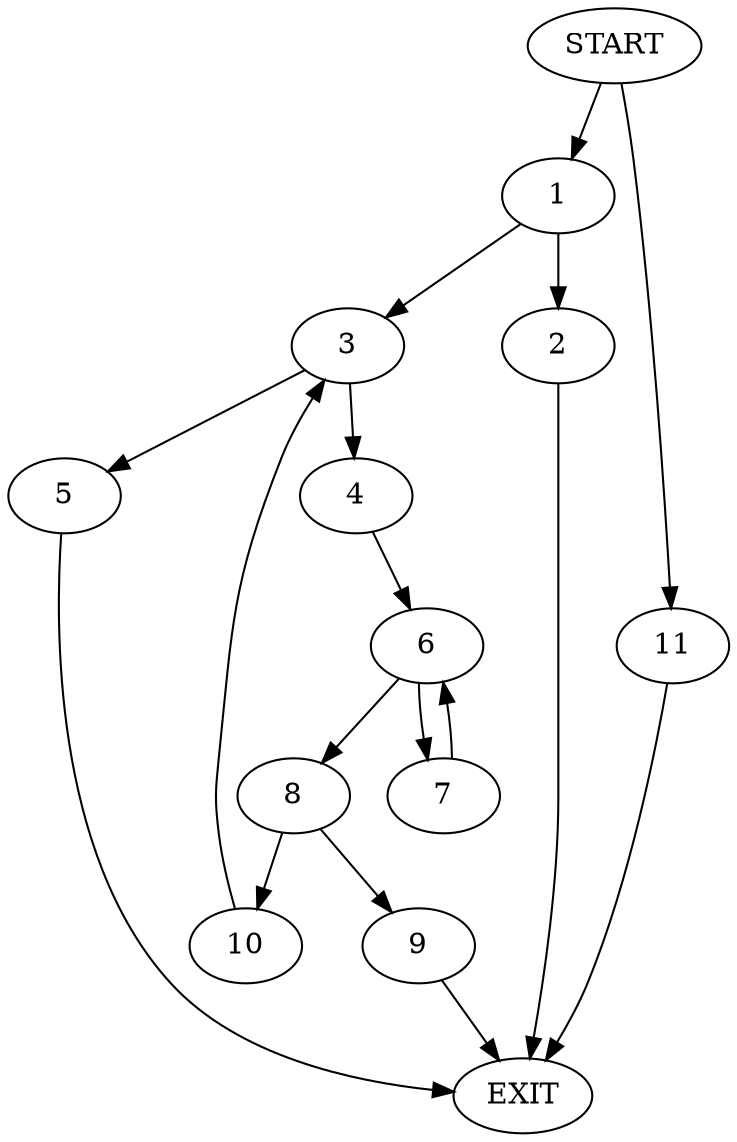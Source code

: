 digraph {
0 [label="START"]
12 [label="EXIT"]
0 -> 1
1 -> 2
1 -> 3
3 -> 4
3 -> 5
2 -> 12
5 -> 12
4 -> 6
6 -> 7
6 -> 8
7 -> 6
8 -> 9
8 -> 10
9 -> 12
10 -> 3
0 -> 11
11 -> 12
}
